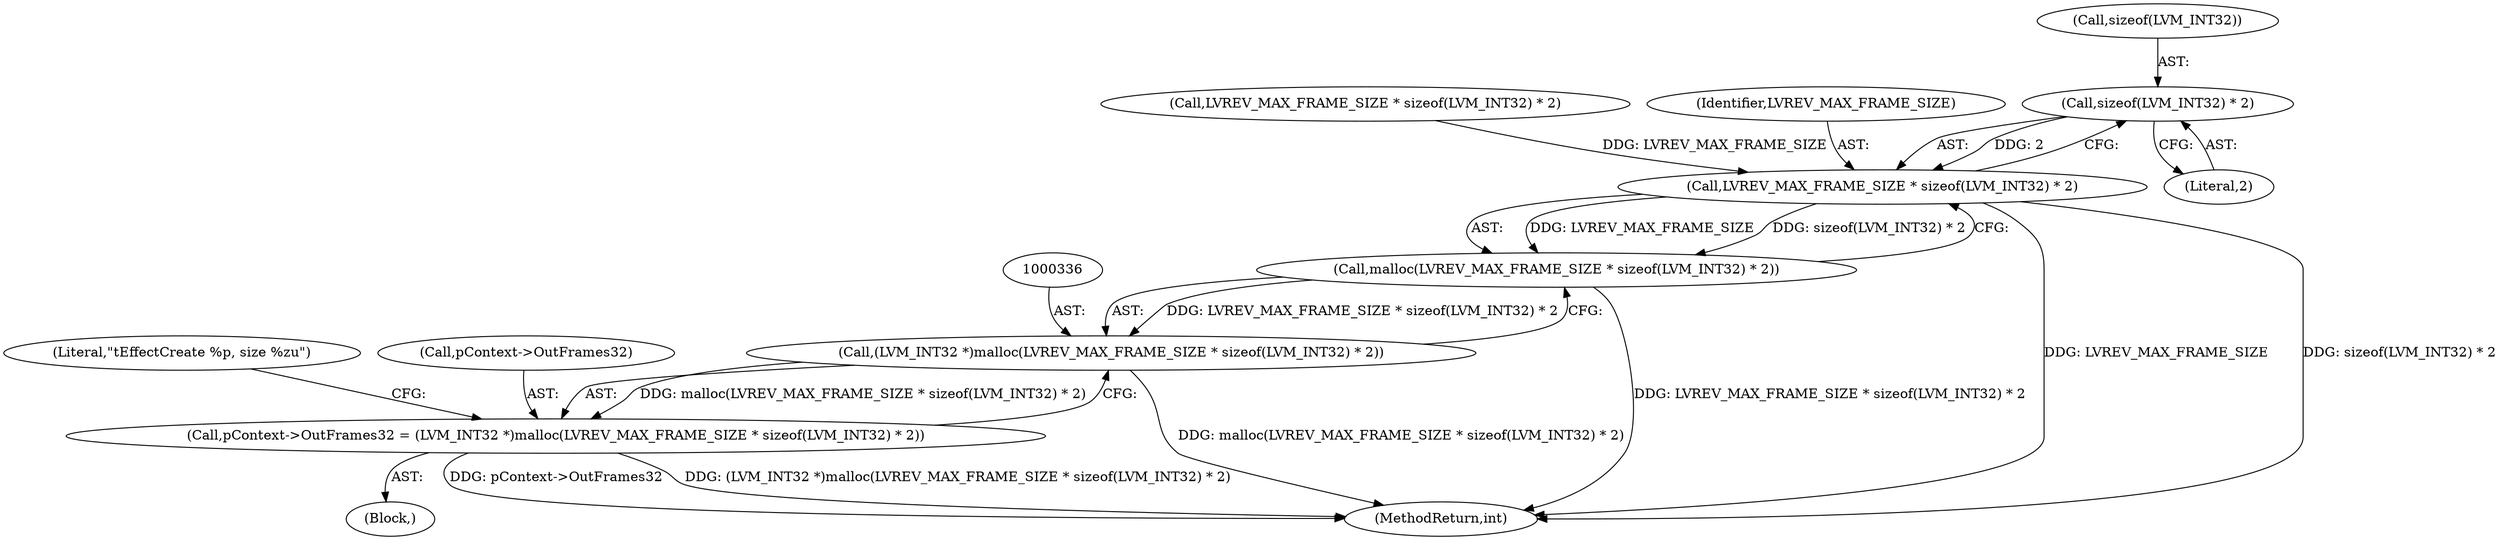 digraph "0_Android_aeea52da00d210587fb3ed895de3d5f2e0264c88_5@API" {
"1000340" [label="(Call,sizeof(LVM_INT32) * 2)"];
"1000338" [label="(Call,LVREV_MAX_FRAME_SIZE * sizeof(LVM_INT32) * 2)"];
"1000337" [label="(Call,malloc(LVREV_MAX_FRAME_SIZE * sizeof(LVM_INT32) * 2))"];
"1000335" [label="(Call,(LVM_INT32 *)malloc(LVREV_MAX_FRAME_SIZE * sizeof(LVM_INT32) * 2))"];
"1000331" [label="(Call,pContext->OutFrames32 = (LVM_INT32 *)malloc(LVREV_MAX_FRAME_SIZE * sizeof(LVM_INT32) * 2))"];
"1000343" [label="(Literal,2)"];
"1000345" [label="(Literal,\"\tEffectCreate %p, size %zu\")"];
"1000337" [label="(Call,malloc(LVREV_MAX_FRAME_SIZE * sizeof(LVM_INT32) * 2))"];
"1000335" [label="(Call,(LVM_INT32 *)malloc(LVREV_MAX_FRAME_SIZE * sizeof(LVM_INT32) * 2))"];
"1000325" [label="(Call,LVREV_MAX_FRAME_SIZE * sizeof(LVM_INT32) * 2)"];
"1000340" [label="(Call,sizeof(LVM_INT32) * 2)"];
"1000331" [label="(Call,pContext->OutFrames32 = (LVM_INT32 *)malloc(LVREV_MAX_FRAME_SIZE * sizeof(LVM_INT32) * 2))"];
"1000353" [label="(MethodReturn,int)"];
"1000339" [label="(Identifier,LVREV_MAX_FRAME_SIZE)"];
"1000106" [label="(Block,)"];
"1000332" [label="(Call,pContext->OutFrames32)"];
"1000341" [label="(Call,sizeof(LVM_INT32))"];
"1000338" [label="(Call,LVREV_MAX_FRAME_SIZE * sizeof(LVM_INT32) * 2)"];
"1000340" -> "1000338"  [label="AST: "];
"1000340" -> "1000343"  [label="CFG: "];
"1000341" -> "1000340"  [label="AST: "];
"1000343" -> "1000340"  [label="AST: "];
"1000338" -> "1000340"  [label="CFG: "];
"1000340" -> "1000338"  [label="DDG: 2"];
"1000338" -> "1000337"  [label="AST: "];
"1000339" -> "1000338"  [label="AST: "];
"1000337" -> "1000338"  [label="CFG: "];
"1000338" -> "1000353"  [label="DDG: LVREV_MAX_FRAME_SIZE"];
"1000338" -> "1000353"  [label="DDG: sizeof(LVM_INT32) * 2"];
"1000338" -> "1000337"  [label="DDG: LVREV_MAX_FRAME_SIZE"];
"1000338" -> "1000337"  [label="DDG: sizeof(LVM_INT32) * 2"];
"1000325" -> "1000338"  [label="DDG: LVREV_MAX_FRAME_SIZE"];
"1000337" -> "1000335"  [label="AST: "];
"1000335" -> "1000337"  [label="CFG: "];
"1000337" -> "1000353"  [label="DDG: LVREV_MAX_FRAME_SIZE * sizeof(LVM_INT32) * 2"];
"1000337" -> "1000335"  [label="DDG: LVREV_MAX_FRAME_SIZE * sizeof(LVM_INT32) * 2"];
"1000335" -> "1000331"  [label="AST: "];
"1000336" -> "1000335"  [label="AST: "];
"1000331" -> "1000335"  [label="CFG: "];
"1000335" -> "1000353"  [label="DDG: malloc(LVREV_MAX_FRAME_SIZE * sizeof(LVM_INT32) * 2)"];
"1000335" -> "1000331"  [label="DDG: malloc(LVREV_MAX_FRAME_SIZE * sizeof(LVM_INT32) * 2)"];
"1000331" -> "1000106"  [label="AST: "];
"1000332" -> "1000331"  [label="AST: "];
"1000345" -> "1000331"  [label="CFG: "];
"1000331" -> "1000353"  [label="DDG: pContext->OutFrames32"];
"1000331" -> "1000353"  [label="DDG: (LVM_INT32 *)malloc(LVREV_MAX_FRAME_SIZE * sizeof(LVM_INT32) * 2)"];
}
